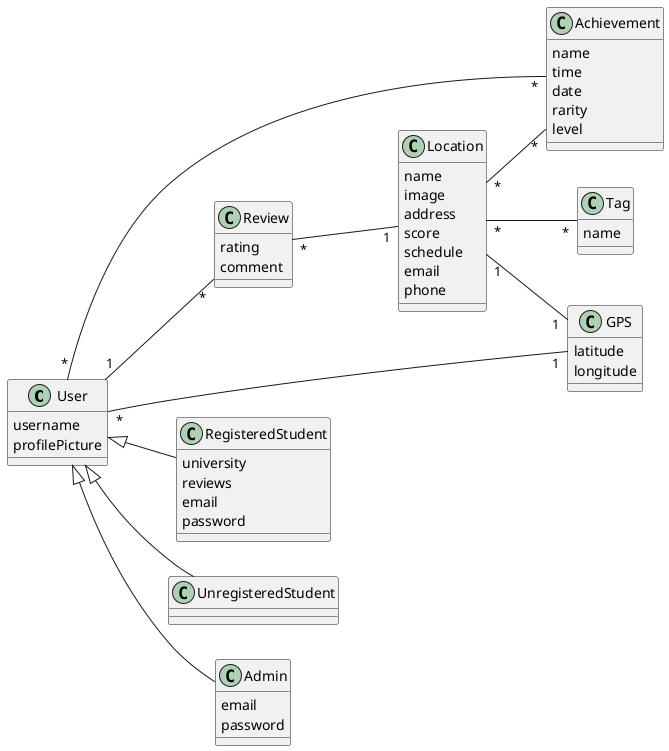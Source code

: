 @startuml study@
left to right direction

class User {
    username
    profilePicture
}

class Review {
    rating
    comment
}

class Location {
    name
    image
    address
    score
    schedule
    email
    phone
}

class Achievement {
    name
    time
    date 
    rarity
    level
}

class Tag {
    name 
}

class GPS {
    latitude
    longitude
}

class RegisteredStudent {
    university
    reviews
    email
    password
}

class UnregisteredStudent {}

class Admin {
    email
    password
}


User "1" -- "*" Review
Location "*" -- "*" Tag
Review "*" -- "1" Location
User "*" -- "*" Achievement
Location "*" -- "*" Achievement
User "*" -- "1" GPS
Location "1" -- "1" GPS
User <|-- RegisteredStudent
User <|-- UnregisteredStudent
User <|-- Admin


@enduml
